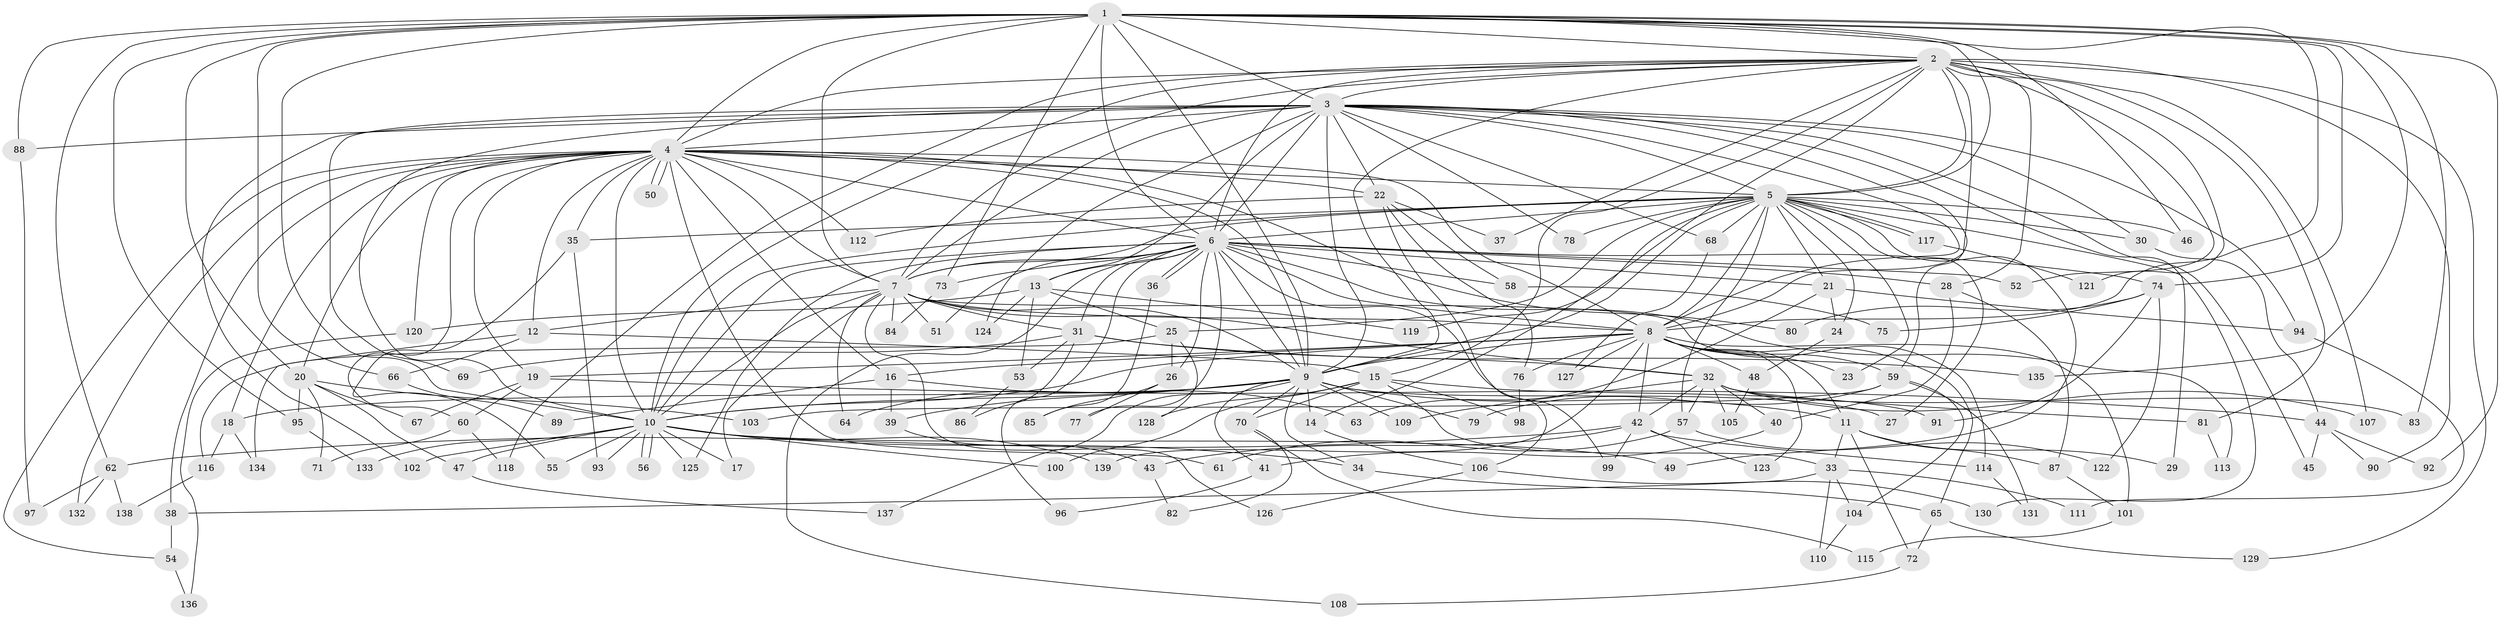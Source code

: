 // Generated by graph-tools (version 1.1) at 2025/49/03/09/25 03:49:38]
// undirected, 139 vertices, 303 edges
graph export_dot {
graph [start="1"]
  node [color=gray90,style=filled];
  1;
  2;
  3;
  4;
  5;
  6;
  7;
  8;
  9;
  10;
  11;
  12;
  13;
  14;
  15;
  16;
  17;
  18;
  19;
  20;
  21;
  22;
  23;
  24;
  25;
  26;
  27;
  28;
  29;
  30;
  31;
  32;
  33;
  34;
  35;
  36;
  37;
  38;
  39;
  40;
  41;
  42;
  43;
  44;
  45;
  46;
  47;
  48;
  49;
  50;
  51;
  52;
  53;
  54;
  55;
  56;
  57;
  58;
  59;
  60;
  61;
  62;
  63;
  64;
  65;
  66;
  67;
  68;
  69;
  70;
  71;
  72;
  73;
  74;
  75;
  76;
  77;
  78;
  79;
  80;
  81;
  82;
  83;
  84;
  85;
  86;
  87;
  88;
  89;
  90;
  91;
  92;
  93;
  94;
  95;
  96;
  97;
  98;
  99;
  100;
  101;
  102;
  103;
  104;
  105;
  106;
  107;
  108;
  109;
  110;
  111;
  112;
  113;
  114;
  115;
  116;
  117;
  118;
  119;
  120;
  121;
  122;
  123;
  124;
  125;
  126;
  127;
  128;
  129;
  130;
  131;
  132;
  133;
  134;
  135;
  136;
  137;
  138;
  139;
  1 -- 2;
  1 -- 3;
  1 -- 4;
  1 -- 5;
  1 -- 6;
  1 -- 7;
  1 -- 8;
  1 -- 9;
  1 -- 10;
  1 -- 20;
  1 -- 46;
  1 -- 62;
  1 -- 66;
  1 -- 73;
  1 -- 74;
  1 -- 83;
  1 -- 88;
  1 -- 92;
  1 -- 95;
  1 -- 135;
  2 -- 3;
  2 -- 4;
  2 -- 5;
  2 -- 6;
  2 -- 7;
  2 -- 8;
  2 -- 9;
  2 -- 10;
  2 -- 14;
  2 -- 15;
  2 -- 28;
  2 -- 37;
  2 -- 52;
  2 -- 81;
  2 -- 90;
  2 -- 107;
  2 -- 118;
  2 -- 121;
  2 -- 129;
  3 -- 4;
  3 -- 5;
  3 -- 6;
  3 -- 7;
  3 -- 8;
  3 -- 9;
  3 -- 10;
  3 -- 13;
  3 -- 22;
  3 -- 29;
  3 -- 30;
  3 -- 45;
  3 -- 59;
  3 -- 68;
  3 -- 69;
  3 -- 78;
  3 -- 88;
  3 -- 94;
  3 -- 102;
  3 -- 124;
  4 -- 5;
  4 -- 6;
  4 -- 7;
  4 -- 8;
  4 -- 9;
  4 -- 10;
  4 -- 12;
  4 -- 16;
  4 -- 18;
  4 -- 19;
  4 -- 20;
  4 -- 22;
  4 -- 35;
  4 -- 38;
  4 -- 50;
  4 -- 50;
  4 -- 54;
  4 -- 60;
  4 -- 61;
  4 -- 80;
  4 -- 112;
  4 -- 120;
  4 -- 132;
  5 -- 6;
  5 -- 7;
  5 -- 8;
  5 -- 9;
  5 -- 10;
  5 -- 21;
  5 -- 23;
  5 -- 24;
  5 -- 25;
  5 -- 27;
  5 -- 30;
  5 -- 35;
  5 -- 46;
  5 -- 49;
  5 -- 57;
  5 -- 68;
  5 -- 78;
  5 -- 117;
  5 -- 117;
  5 -- 119;
  5 -- 130;
  6 -- 7;
  6 -- 8;
  6 -- 9;
  6 -- 10;
  6 -- 13;
  6 -- 21;
  6 -- 26;
  6 -- 28;
  6 -- 31;
  6 -- 36;
  6 -- 36;
  6 -- 51;
  6 -- 52;
  6 -- 58;
  6 -- 73;
  6 -- 74;
  6 -- 77;
  6 -- 96;
  6 -- 99;
  6 -- 108;
  6 -- 113;
  6 -- 125;
  7 -- 8;
  7 -- 9;
  7 -- 10;
  7 -- 12;
  7 -- 17;
  7 -- 31;
  7 -- 32;
  7 -- 51;
  7 -- 64;
  7 -- 84;
  7 -- 114;
  7 -- 126;
  8 -- 9;
  8 -- 10;
  8 -- 11;
  8 -- 16;
  8 -- 19;
  8 -- 23;
  8 -- 42;
  8 -- 48;
  8 -- 59;
  8 -- 65;
  8 -- 76;
  8 -- 101;
  8 -- 123;
  8 -- 127;
  8 -- 139;
  9 -- 10;
  9 -- 11;
  9 -- 14;
  9 -- 18;
  9 -- 27;
  9 -- 34;
  9 -- 39;
  9 -- 41;
  9 -- 64;
  9 -- 70;
  9 -- 79;
  9 -- 109;
  9 -- 137;
  10 -- 17;
  10 -- 34;
  10 -- 47;
  10 -- 49;
  10 -- 55;
  10 -- 56;
  10 -- 56;
  10 -- 93;
  10 -- 100;
  10 -- 102;
  10 -- 125;
  10 -- 133;
  10 -- 139;
  11 -- 29;
  11 -- 33;
  11 -- 72;
  11 -- 87;
  12 -- 15;
  12 -- 66;
  12 -- 134;
  13 -- 25;
  13 -- 53;
  13 -- 119;
  13 -- 120;
  13 -- 124;
  14 -- 106;
  15 -- 33;
  15 -- 70;
  15 -- 91;
  15 -- 98;
  15 -- 100;
  15 -- 128;
  16 -- 39;
  16 -- 63;
  16 -- 89;
  18 -- 116;
  18 -- 134;
  19 -- 44;
  19 -- 60;
  19 -- 67;
  20 -- 47;
  20 -- 67;
  20 -- 71;
  20 -- 95;
  20 -- 103;
  21 -- 24;
  21 -- 63;
  21 -- 94;
  22 -- 37;
  22 -- 58;
  22 -- 76;
  22 -- 106;
  22 -- 112;
  24 -- 48;
  25 -- 26;
  25 -- 116;
  25 -- 128;
  26 -- 77;
  26 -- 85;
  28 -- 40;
  28 -- 87;
  30 -- 44;
  31 -- 32;
  31 -- 53;
  31 -- 69;
  31 -- 86;
  31 -- 135;
  32 -- 40;
  32 -- 42;
  32 -- 57;
  32 -- 81;
  32 -- 83;
  32 -- 105;
  32 -- 107;
  32 -- 109;
  33 -- 38;
  33 -- 104;
  33 -- 110;
  33 -- 111;
  34 -- 65;
  35 -- 55;
  35 -- 93;
  36 -- 85;
  38 -- 54;
  39 -- 43;
  40 -- 41;
  41 -- 96;
  42 -- 43;
  42 -- 62;
  42 -- 99;
  42 -- 114;
  42 -- 123;
  43 -- 82;
  44 -- 45;
  44 -- 90;
  44 -- 92;
  47 -- 137;
  48 -- 105;
  53 -- 86;
  54 -- 136;
  57 -- 61;
  57 -- 122;
  58 -- 75;
  59 -- 79;
  59 -- 103;
  59 -- 104;
  59 -- 131;
  60 -- 71;
  60 -- 118;
  62 -- 97;
  62 -- 132;
  62 -- 138;
  65 -- 72;
  65 -- 129;
  66 -- 89;
  68 -- 127;
  70 -- 82;
  70 -- 115;
  72 -- 108;
  73 -- 84;
  74 -- 75;
  74 -- 80;
  74 -- 91;
  74 -- 122;
  76 -- 98;
  81 -- 113;
  87 -- 101;
  88 -- 97;
  94 -- 111;
  95 -- 133;
  101 -- 115;
  104 -- 110;
  106 -- 126;
  106 -- 130;
  114 -- 131;
  116 -- 138;
  117 -- 121;
  120 -- 136;
}
